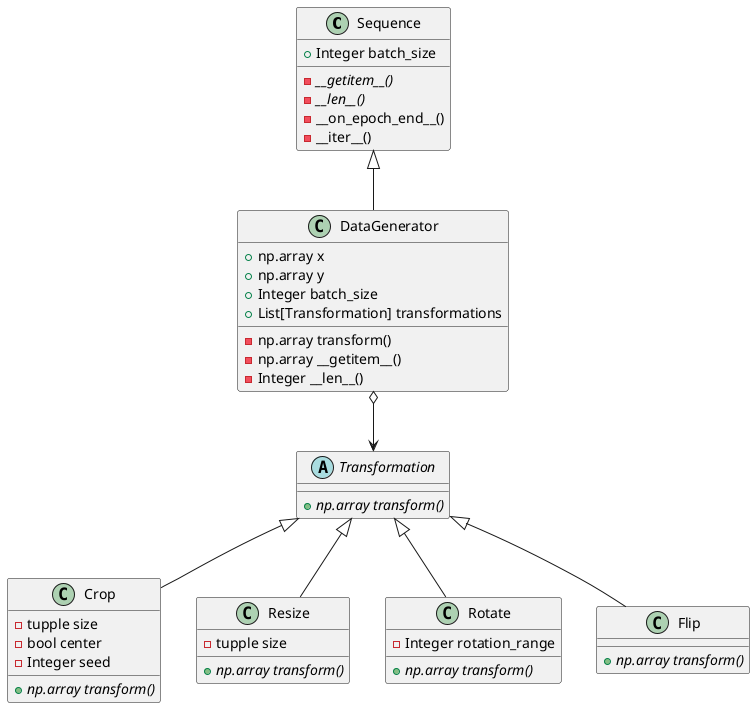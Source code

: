 @startuml

class Sequence{
    + Integer batch_size
    - {abstract} __getitem__() 
    - {abstract} __len__()
    - __on_epoch_end__()
    - __iter__()
}

class DataGenerator{
    + np.array x
    + np.array y
    + Integer batch_size
    + List[Transformation] transformations
    - np.array transform()
    - np.array __getitem__()
    - Integer __len__()
}


abstract class Transformation{
    + {abstract} np.array transform()
}

class Crop{
    - tupple size
    - bool center
    - Integer seed
    + {abstract} np.array transform()
}

class Resize{
    - tupple size
    + {abstract} np.array transform()
}

class Rotate{
    - Integer rotation_range
    + {abstract} np.array transform()
}

class Flip{
    + {abstract} np.array transform()
}

Sequence <|-- DataGenerator
DataGenerator o--> Transformation
Transformation <|-- Crop
Transformation <|-- Resize
Transformation <|-- Rotate
Transformation <|-- Flip


@enduml




